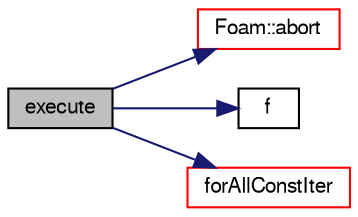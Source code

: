 digraph "execute"
{
  bgcolor="transparent";
  edge [fontname="FreeSans",fontsize="10",labelfontname="FreeSans",labelfontsize="10"];
  node [fontname="FreeSans",fontsize="10",shape=record];
  rankdir="LR";
  Node635 [label="execute",height=0.2,width=0.4,color="black", fillcolor="grey75", style="filled", fontcolor="black"];
  Node635 -> Node636 [color="midnightblue",fontsize="10",style="solid",fontname="FreeSans"];
  Node636 [label="Foam::abort",height=0.2,width=0.4,color="red",URL="$a21124.html#a447107a607d03e417307c203fa5fb44b"];
  Node635 -> Node679 [color="midnightblue",fontsize="10",style="solid",fontname="FreeSans"];
  Node679 [label="f",height=0.2,width=0.4,color="black",URL="$a17900.html#a888be93833ac7a23170555c69c690288"];
  Node635 -> Node680 [color="midnightblue",fontsize="10",style="solid",fontname="FreeSans"];
  Node680 [label="forAllConstIter",height=0.2,width=0.4,color="red",URL="$a38141.html#ae21e2836509b0fa7f7cedf6493b11b09"];
}
